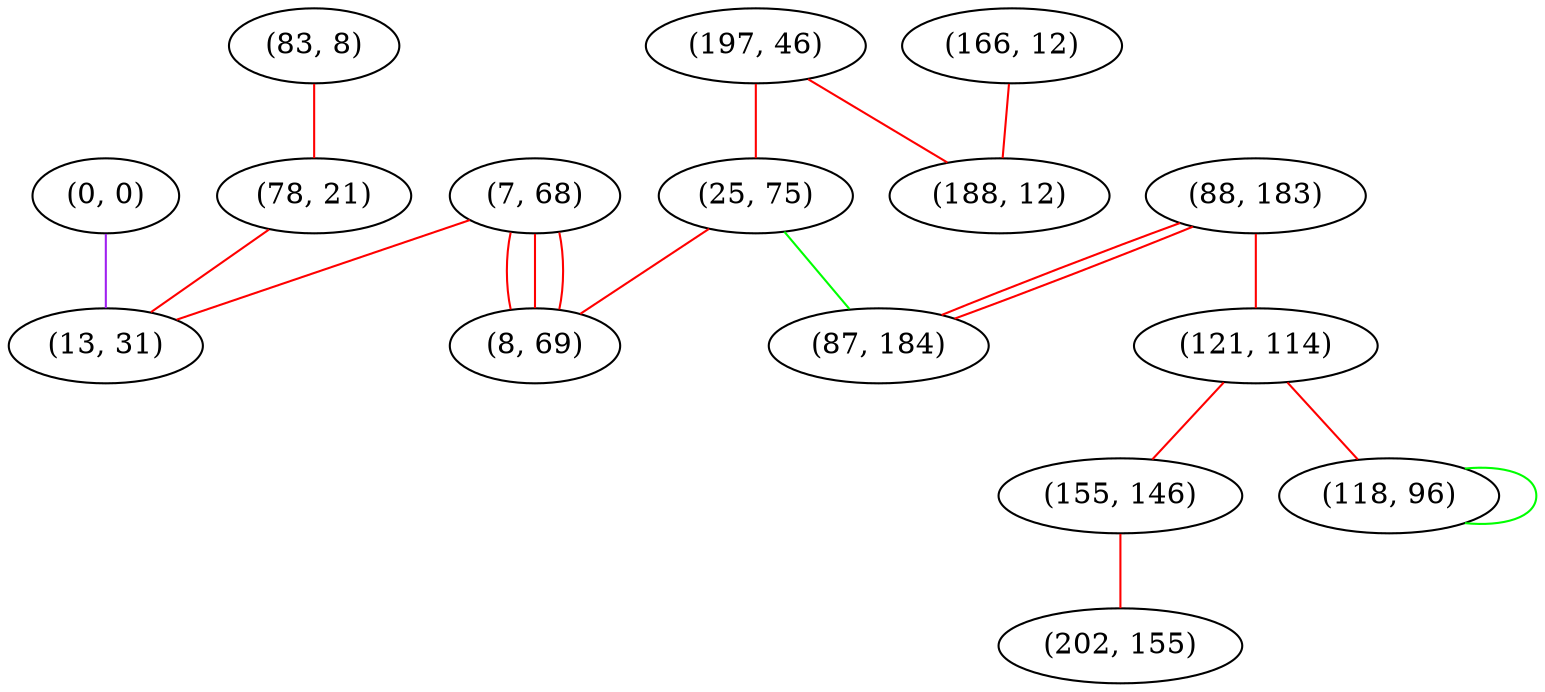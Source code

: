 graph "" {
"(83, 8)";
"(197, 46)";
"(25, 75)";
"(88, 183)";
"(121, 114)";
"(87, 184)";
"(155, 146)";
"(7, 68)";
"(0, 0)";
"(202, 155)";
"(78, 21)";
"(166, 12)";
"(188, 12)";
"(13, 31)";
"(8, 69)";
"(118, 96)";
"(83, 8)" -- "(78, 21)"  [color=red, key=0, weight=1];
"(197, 46)" -- "(188, 12)"  [color=red, key=0, weight=1];
"(197, 46)" -- "(25, 75)"  [color=red, key=0, weight=1];
"(25, 75)" -- "(87, 184)"  [color=green, key=0, weight=2];
"(25, 75)" -- "(8, 69)"  [color=red, key=0, weight=1];
"(88, 183)" -- "(121, 114)"  [color=red, key=0, weight=1];
"(88, 183)" -- "(87, 184)"  [color=red, key=0, weight=1];
"(88, 183)" -- "(87, 184)"  [color=red, key=1, weight=1];
"(121, 114)" -- "(155, 146)"  [color=red, key=0, weight=1];
"(121, 114)" -- "(118, 96)"  [color=red, key=0, weight=1];
"(155, 146)" -- "(202, 155)"  [color=red, key=0, weight=1];
"(7, 68)" -- "(13, 31)"  [color=red, key=0, weight=1];
"(7, 68)" -- "(8, 69)"  [color=red, key=0, weight=1];
"(7, 68)" -- "(8, 69)"  [color=red, key=1, weight=1];
"(7, 68)" -- "(8, 69)"  [color=red, key=2, weight=1];
"(0, 0)" -- "(13, 31)"  [color=purple, key=0, weight=4];
"(78, 21)" -- "(13, 31)"  [color=red, key=0, weight=1];
"(166, 12)" -- "(188, 12)"  [color=red, key=0, weight=1];
"(118, 96)" -- "(118, 96)"  [color=green, key=0, weight=2];
}
